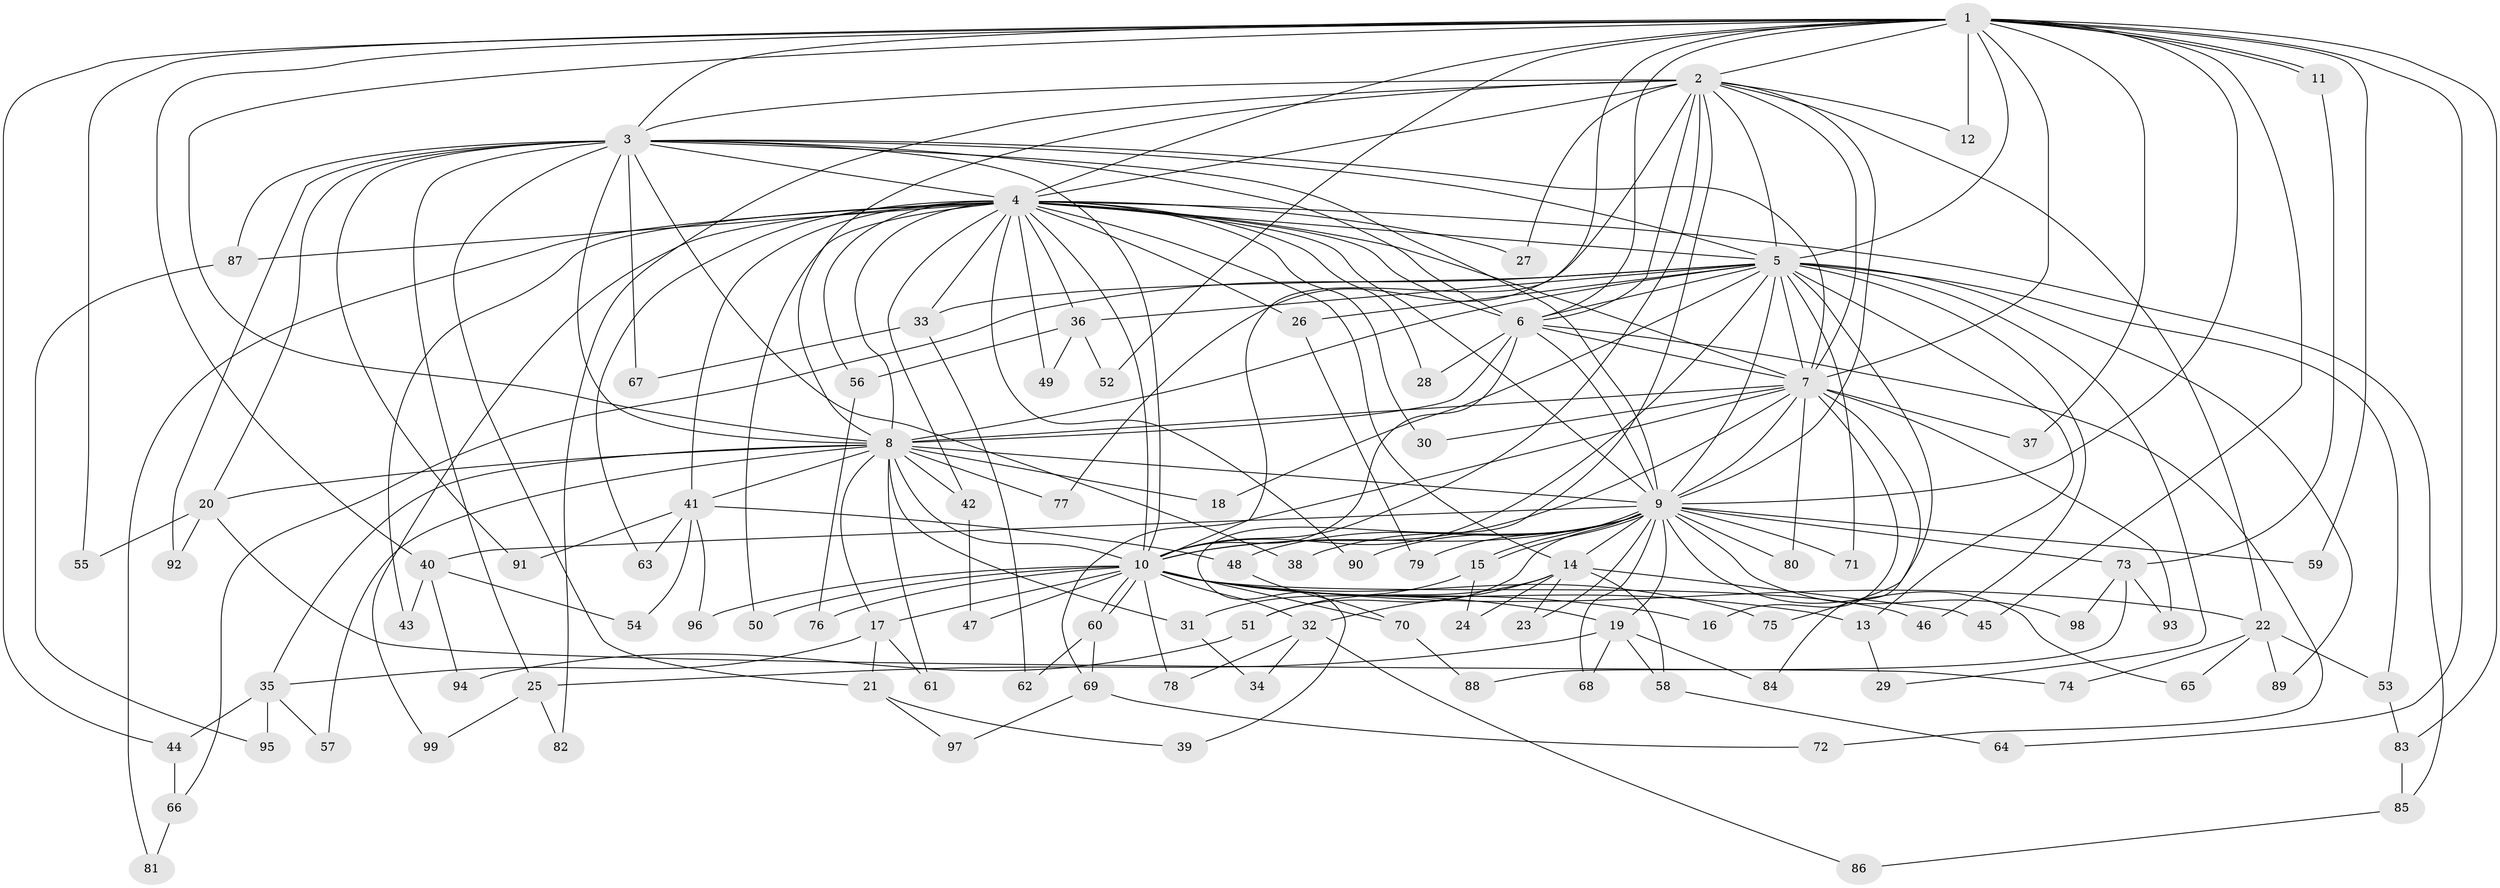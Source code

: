 // coarse degree distribution, {1: 0.28205128205128205, 2: 0.46153846153846156, 26: 0.02564102564102564, 3: 0.10256410256410256, 5: 0.05128205128205128, 7: 0.02564102564102564, 10: 0.02564102564102564, 20: 0.02564102564102564}
// Generated by graph-tools (version 1.1) at 2025/48/03/04/25 21:48:27]
// undirected, 99 vertices, 223 edges
graph export_dot {
graph [start="1"]
  node [color=gray90,style=filled];
  1;
  2;
  3;
  4;
  5;
  6;
  7;
  8;
  9;
  10;
  11;
  12;
  13;
  14;
  15;
  16;
  17;
  18;
  19;
  20;
  21;
  22;
  23;
  24;
  25;
  26;
  27;
  28;
  29;
  30;
  31;
  32;
  33;
  34;
  35;
  36;
  37;
  38;
  39;
  40;
  41;
  42;
  43;
  44;
  45;
  46;
  47;
  48;
  49;
  50;
  51;
  52;
  53;
  54;
  55;
  56;
  57;
  58;
  59;
  60;
  61;
  62;
  63;
  64;
  65;
  66;
  67;
  68;
  69;
  70;
  71;
  72;
  73;
  74;
  75;
  76;
  77;
  78;
  79;
  80;
  81;
  82;
  83;
  84;
  85;
  86;
  87;
  88;
  89;
  90;
  91;
  92;
  93;
  94;
  95;
  96;
  97;
  98;
  99;
  1 -- 2;
  1 -- 3;
  1 -- 4;
  1 -- 5;
  1 -- 6;
  1 -- 7;
  1 -- 8;
  1 -- 9;
  1 -- 10;
  1 -- 11;
  1 -- 11;
  1 -- 12;
  1 -- 37;
  1 -- 40;
  1 -- 44;
  1 -- 45;
  1 -- 52;
  1 -- 55;
  1 -- 59;
  1 -- 64;
  1 -- 83;
  2 -- 3;
  2 -- 4;
  2 -- 5;
  2 -- 6;
  2 -- 7;
  2 -- 8;
  2 -- 9;
  2 -- 10;
  2 -- 12;
  2 -- 22;
  2 -- 27;
  2 -- 39;
  2 -- 77;
  2 -- 82;
  3 -- 4;
  3 -- 5;
  3 -- 6;
  3 -- 7;
  3 -- 8;
  3 -- 9;
  3 -- 10;
  3 -- 20;
  3 -- 21;
  3 -- 25;
  3 -- 38;
  3 -- 67;
  3 -- 87;
  3 -- 91;
  3 -- 92;
  4 -- 5;
  4 -- 6;
  4 -- 7;
  4 -- 8;
  4 -- 9;
  4 -- 10;
  4 -- 14;
  4 -- 26;
  4 -- 27;
  4 -- 28;
  4 -- 30;
  4 -- 33;
  4 -- 36;
  4 -- 41;
  4 -- 42;
  4 -- 43;
  4 -- 49;
  4 -- 50;
  4 -- 56;
  4 -- 63;
  4 -- 81;
  4 -- 85;
  4 -- 87;
  4 -- 90;
  4 -- 99;
  5 -- 6;
  5 -- 7;
  5 -- 8;
  5 -- 9;
  5 -- 10;
  5 -- 13;
  5 -- 18;
  5 -- 26;
  5 -- 29;
  5 -- 33;
  5 -- 36;
  5 -- 46;
  5 -- 53;
  5 -- 66;
  5 -- 71;
  5 -- 75;
  5 -- 89;
  6 -- 7;
  6 -- 8;
  6 -- 9;
  6 -- 10;
  6 -- 28;
  6 -- 72;
  7 -- 8;
  7 -- 9;
  7 -- 10;
  7 -- 16;
  7 -- 30;
  7 -- 37;
  7 -- 69;
  7 -- 80;
  7 -- 84;
  7 -- 93;
  8 -- 9;
  8 -- 10;
  8 -- 17;
  8 -- 18;
  8 -- 20;
  8 -- 31;
  8 -- 35;
  8 -- 41;
  8 -- 42;
  8 -- 57;
  8 -- 61;
  8 -- 77;
  9 -- 10;
  9 -- 14;
  9 -- 15;
  9 -- 15;
  9 -- 19;
  9 -- 23;
  9 -- 38;
  9 -- 40;
  9 -- 48;
  9 -- 51;
  9 -- 59;
  9 -- 65;
  9 -- 68;
  9 -- 71;
  9 -- 73;
  9 -- 79;
  9 -- 80;
  9 -- 90;
  9 -- 98;
  10 -- 13;
  10 -- 16;
  10 -- 17;
  10 -- 19;
  10 -- 22;
  10 -- 32;
  10 -- 46;
  10 -- 47;
  10 -- 50;
  10 -- 60;
  10 -- 60;
  10 -- 70;
  10 -- 75;
  10 -- 76;
  10 -- 78;
  10 -- 96;
  11 -- 73;
  13 -- 29;
  14 -- 23;
  14 -- 24;
  14 -- 32;
  14 -- 45;
  14 -- 51;
  14 -- 58;
  15 -- 24;
  15 -- 31;
  17 -- 21;
  17 -- 35;
  17 -- 61;
  19 -- 25;
  19 -- 58;
  19 -- 68;
  19 -- 84;
  20 -- 55;
  20 -- 74;
  20 -- 92;
  21 -- 39;
  21 -- 97;
  22 -- 53;
  22 -- 65;
  22 -- 74;
  22 -- 89;
  25 -- 82;
  25 -- 99;
  26 -- 79;
  31 -- 34;
  32 -- 34;
  32 -- 78;
  32 -- 86;
  33 -- 62;
  33 -- 67;
  35 -- 44;
  35 -- 57;
  35 -- 95;
  36 -- 49;
  36 -- 52;
  36 -- 56;
  40 -- 43;
  40 -- 54;
  40 -- 94;
  41 -- 48;
  41 -- 54;
  41 -- 63;
  41 -- 91;
  41 -- 96;
  42 -- 47;
  44 -- 66;
  48 -- 70;
  51 -- 94;
  53 -- 83;
  56 -- 76;
  58 -- 64;
  60 -- 62;
  60 -- 69;
  66 -- 81;
  69 -- 72;
  69 -- 97;
  70 -- 88;
  73 -- 88;
  73 -- 93;
  73 -- 98;
  83 -- 85;
  85 -- 86;
  87 -- 95;
}
